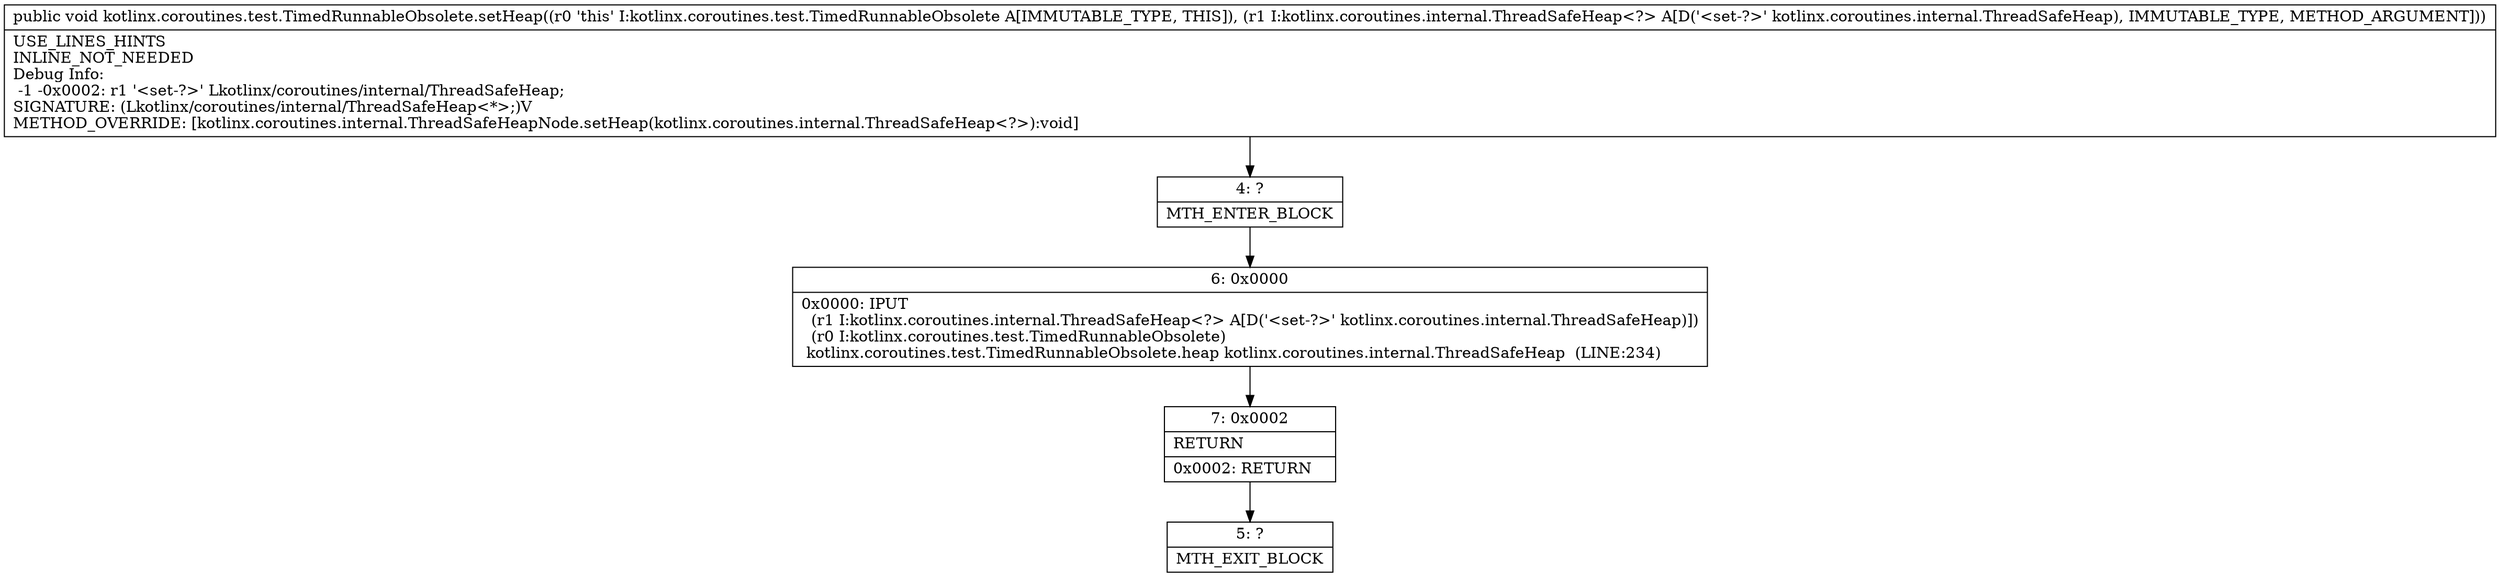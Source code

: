 digraph "CFG forkotlinx.coroutines.test.TimedRunnableObsolete.setHeap(Lkotlinx\/coroutines\/internal\/ThreadSafeHeap;)V" {
Node_4 [shape=record,label="{4\:\ ?|MTH_ENTER_BLOCK\l}"];
Node_6 [shape=record,label="{6\:\ 0x0000|0x0000: IPUT  \l  (r1 I:kotlinx.coroutines.internal.ThreadSafeHeap\<?\> A[D('\<set\-?\>' kotlinx.coroutines.internal.ThreadSafeHeap)])\l  (r0 I:kotlinx.coroutines.test.TimedRunnableObsolete)\l kotlinx.coroutines.test.TimedRunnableObsolete.heap kotlinx.coroutines.internal.ThreadSafeHeap  (LINE:234)\l}"];
Node_7 [shape=record,label="{7\:\ 0x0002|RETURN\l|0x0002: RETURN   \l}"];
Node_5 [shape=record,label="{5\:\ ?|MTH_EXIT_BLOCK\l}"];
MethodNode[shape=record,label="{public void kotlinx.coroutines.test.TimedRunnableObsolete.setHeap((r0 'this' I:kotlinx.coroutines.test.TimedRunnableObsolete A[IMMUTABLE_TYPE, THIS]), (r1 I:kotlinx.coroutines.internal.ThreadSafeHeap\<?\> A[D('\<set\-?\>' kotlinx.coroutines.internal.ThreadSafeHeap), IMMUTABLE_TYPE, METHOD_ARGUMENT]))  | USE_LINES_HINTS\lINLINE_NOT_NEEDED\lDebug Info:\l  \-1 \-0x0002: r1 '\<set\-?\>' Lkotlinx\/coroutines\/internal\/ThreadSafeHeap;\lSIGNATURE: (Lkotlinx\/coroutines\/internal\/ThreadSafeHeap\<*\>;)V\lMETHOD_OVERRIDE: [kotlinx.coroutines.internal.ThreadSafeHeapNode.setHeap(kotlinx.coroutines.internal.ThreadSafeHeap\<?\>):void]\l}"];
MethodNode -> Node_4;Node_4 -> Node_6;
Node_6 -> Node_7;
Node_7 -> Node_5;
}

